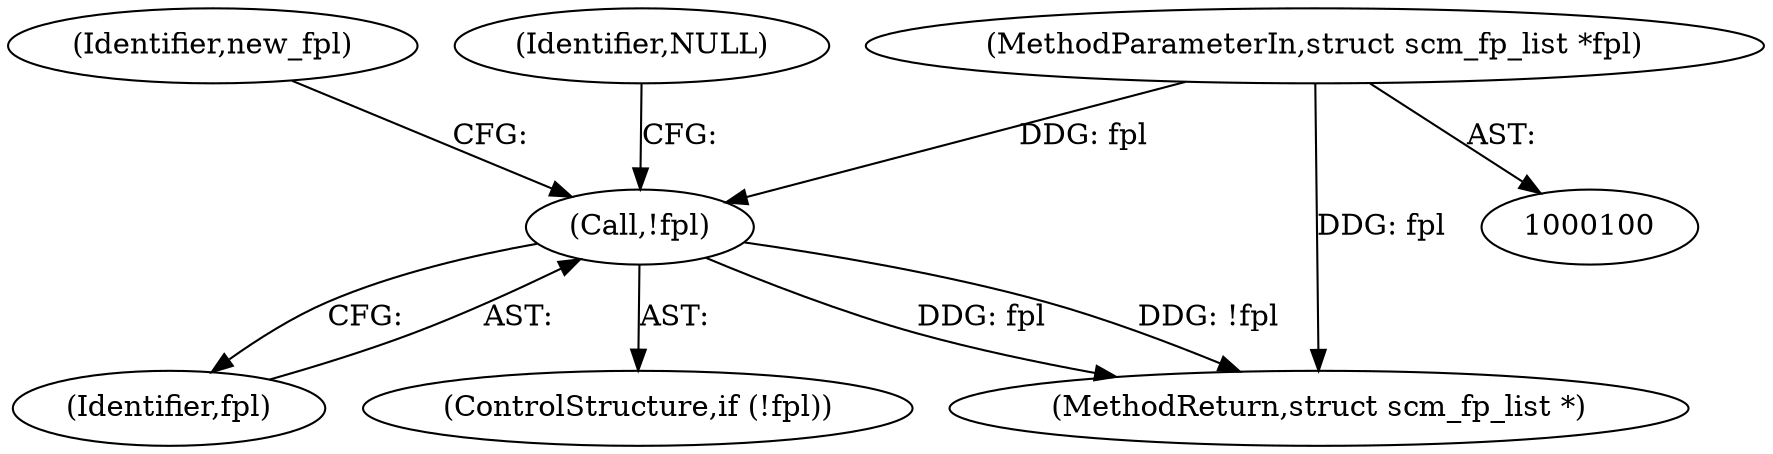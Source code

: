 digraph "0_linux_415e3d3e90ce9e18727e8843ae343eda5a58fad6_1@pointer" {
"1000101" [label="(MethodParameterIn,struct scm_fp_list *fpl)"];
"1000106" [label="(Call,!fpl)"];
"1000107" [label="(Identifier,fpl)"];
"1000101" [label="(MethodParameterIn,struct scm_fp_list *fpl)"];
"1000105" [label="(ControlStructure,if (!fpl))"];
"1000147" [label="(MethodReturn,struct scm_fp_list *)"];
"1000111" [label="(Identifier,new_fpl)"];
"1000109" [label="(Identifier,NULL)"];
"1000106" [label="(Call,!fpl)"];
"1000101" -> "1000100"  [label="AST: "];
"1000101" -> "1000147"  [label="DDG: fpl"];
"1000101" -> "1000106"  [label="DDG: fpl"];
"1000106" -> "1000105"  [label="AST: "];
"1000106" -> "1000107"  [label="CFG: "];
"1000107" -> "1000106"  [label="AST: "];
"1000109" -> "1000106"  [label="CFG: "];
"1000111" -> "1000106"  [label="CFG: "];
"1000106" -> "1000147"  [label="DDG: fpl"];
"1000106" -> "1000147"  [label="DDG: !fpl"];
}
